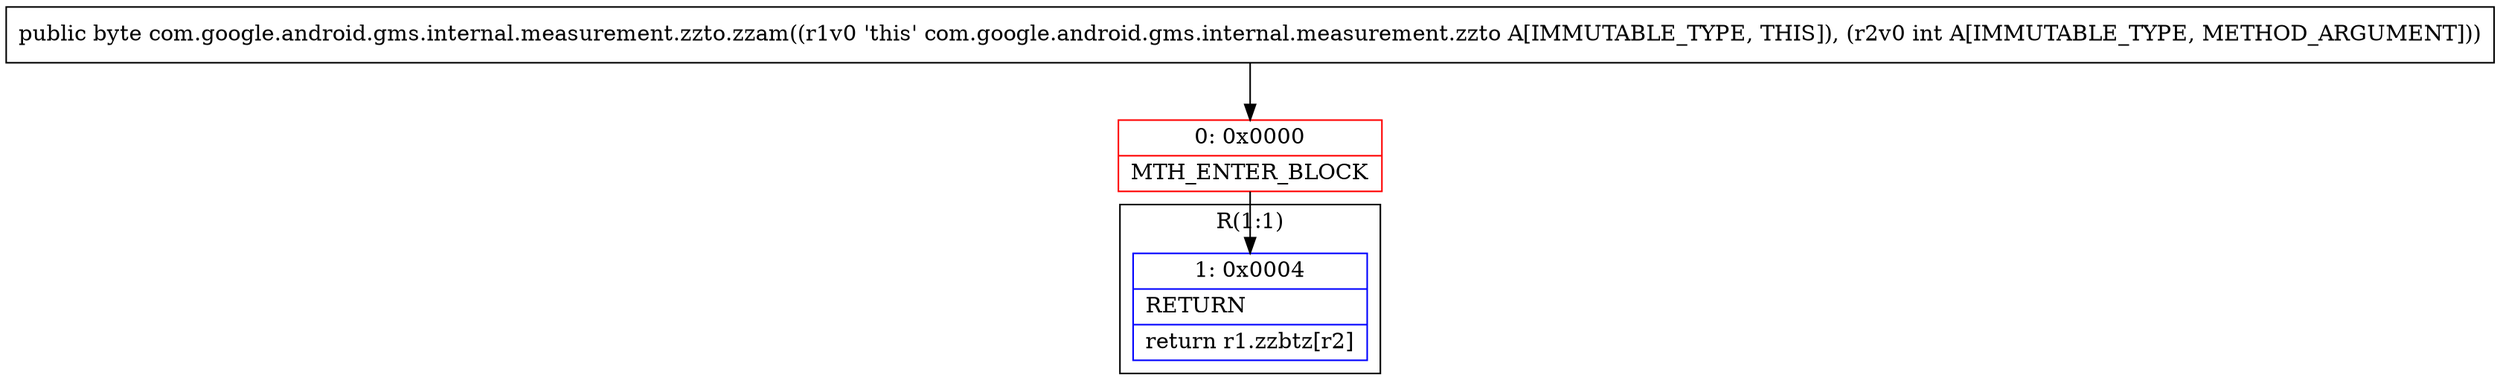 digraph "CFG forcom.google.android.gms.internal.measurement.zzto.zzam(I)B" {
subgraph cluster_Region_1052116632 {
label = "R(1:1)";
node [shape=record,color=blue];
Node_1 [shape=record,label="{1\:\ 0x0004|RETURN\l|return r1.zzbtz[r2]\l}"];
}
Node_0 [shape=record,color=red,label="{0\:\ 0x0000|MTH_ENTER_BLOCK\l}"];
MethodNode[shape=record,label="{public byte com.google.android.gms.internal.measurement.zzto.zzam((r1v0 'this' com.google.android.gms.internal.measurement.zzto A[IMMUTABLE_TYPE, THIS]), (r2v0 int A[IMMUTABLE_TYPE, METHOD_ARGUMENT])) }"];
MethodNode -> Node_0;
Node_0 -> Node_1;
}

